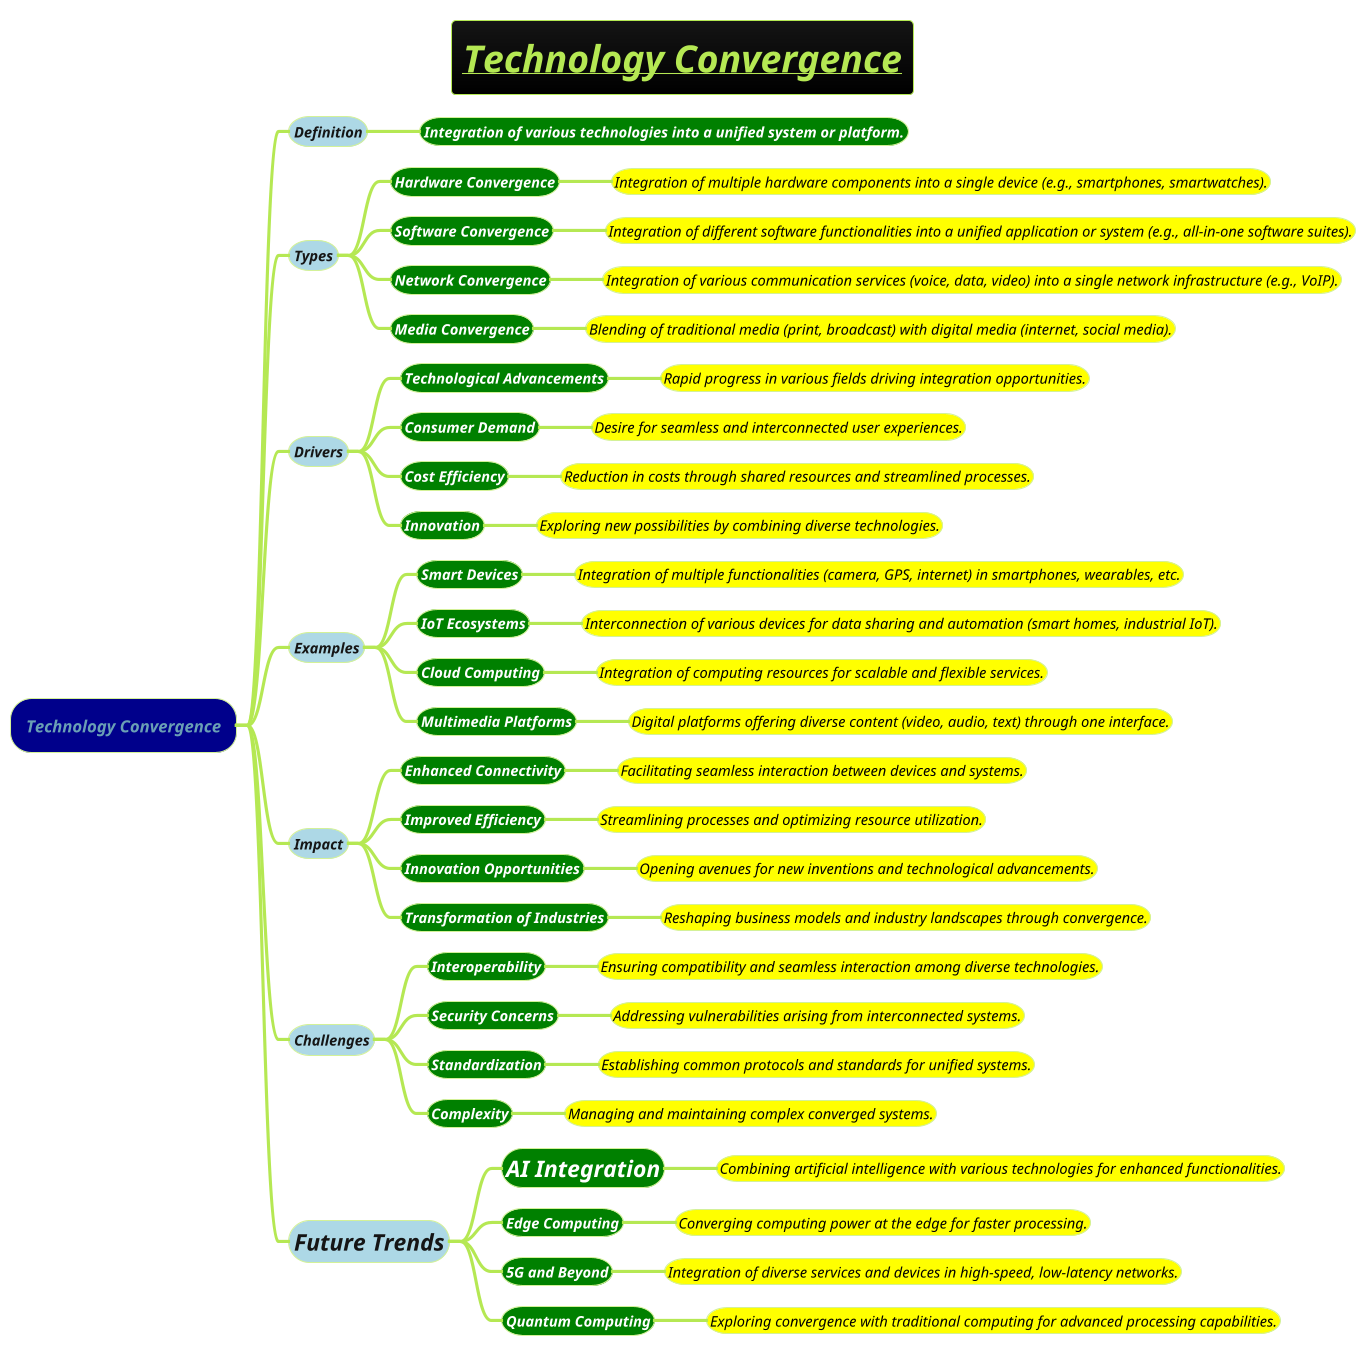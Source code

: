 @startmindmap
title =<i><b><u>Technology Convergence
!theme hacker

*[#darkblue] <i>Technology Convergence
**[#lightblue] <i><color #blac><size:14>Definition
***[#green] <b><i><color #white><size:14>Integration of various technologies into a unified system or platform.
**[#lightblue] <i><color #blac><size:14>Types
***[#green] <b><i><color #white><size:14>Hardware Convergence
****[#yellow] <i><color #black><size:14>Integration of multiple hardware components into a single device (e.g., smartphones, smartwatches).
***[#green] <b><i><color #white><size:14>Software Convergence
****[#yellow] <i><color #black><size:14>Integration of different software functionalities into a unified application or system (e.g., all-in-one software suites).
***[#green] <b><i><color #white><size:14>Network Convergence
****[#yellow] <i><color #black><size:14>Integration of various communication services (voice, data, video) into a single network infrastructure (e.g., VoIP).
***[#green] <b><i><color #white><size:14>Media Convergence
****[#yellow] <i><color #black><size:14>Blending of traditional media (print, broadcast) with digital media (internet, social media).
**[#lightblue] <i><color #blac><size:14>Drivers
***[#green] <b><i><color #white><size:14>Technological Advancements
****[#yellow] <i><color #black><size:14>Rapid progress in various fields driving integration opportunities.
***[#green] <b><i><color #white><size:14>Consumer Demand
****[#yellow] <i><color #black><size:14>Desire for seamless and interconnected user experiences.
***[#green] <b><i><color #white><size:14>Cost Efficiency
****[#yellow] <i><color #black><size:14>Reduction in costs through shared resources and streamlined processes.
***[#green] <b><i><color #white><size:14>Innovation
****[#yellow] <i><color #black><size:14>Exploring new possibilities by combining diverse technologies.
**[#lightblue] <i><color #blac><size:14>Examples
***[#green] <b><i><color #white><size:14>Smart Devices
****[#yellow] <i><color #black><size:14>Integration of multiple functionalities (camera, GPS, internet) in smartphones, wearables, etc.
***[#green] <b><i><color #white><size:14>IoT Ecosystems
****[#yellow] <i><color #black><size:14>Interconnection of various devices for data sharing and automation (smart homes, industrial IoT).
***[#green] <b><i><color #white><size:14>Cloud Computing
****[#yellow] <i><color #black><size:14>Integration of computing resources for scalable and flexible services.
***[#green] <b><i><color #white><size:14>Multimedia Platforms
****[#yellow] <i><color #black><size:14>Digital platforms offering diverse content (video, audio, text) through one interface.
**[#lightblue] <i><color #blac><size:14>Impact
***[#green] <b><i><color #white><size:14>Enhanced Connectivity
****[#yellow] <i><color #black><size:14>Facilitating seamless interaction between devices and systems.
***[#green] <b><i><color #white><size:14>Improved Efficiency
****[#yellow] <i><color #black><size:14>Streamlining processes and optimizing resource utilization.
***[#green] <b><i><color #white><size:14>Innovation Opportunities
****[#yellow] <i><color #black><size:14>Opening avenues for new inventions and technological advancements.
***[#green] <b><i><color #white><size:14>Transformation of Industries
****[#yellow] <i><color #black><size:14>Reshaping business models and industry landscapes through convergence.
**[#lightblue] <i><color #blac><size:14>Challenges
***[#green] <b><i><color #white><size:14>Interoperability
****[#yellow] <i><color #black><size:14>Ensuring compatibility and seamless interaction among diverse technologies.
***[#green] <b><i><color #white><size:14>Security Concerns
****[#yellow] <i><color #black><size:14>Addressing vulnerabilities arising from interconnected systems.
***[#green] <b><i><color #white><size:14>Standardization
****[#yellow] <i><color #black><size:14>Establishing common protocols and standards for unified systems.
***[#green] <b><i><color #white><size:14>Complexity
****[#yellow] <i><color #black><size:14>Managing and maintaining complex converged systems.
**[#lightblue] <i><color #blac><size:22>Future Trends
***[#green] <b><i><color #white><size:22>AI Integration
****[#yellow] <i><color #black><size:14>Combining artificial intelligence with various technologies for enhanced functionalities.
***[#green] <b><i><color #white><size:14>Edge Computing
****[#yellow] <i><color #black><size:14>Converging computing power at the edge for faster processing.
***[#green] <b><i><color #white><size:14>5G and Beyond
****[#yellow] <i><color #black><size:14>Integration of diverse services and devices in high-speed, low-latency networks.
***[#green] <b><i><color #white><size:14>Quantum Computing
****[#yellow] <i><color #black><size:14>Exploring convergence with traditional computing for advanced processing capabilities.

@endmindmap
